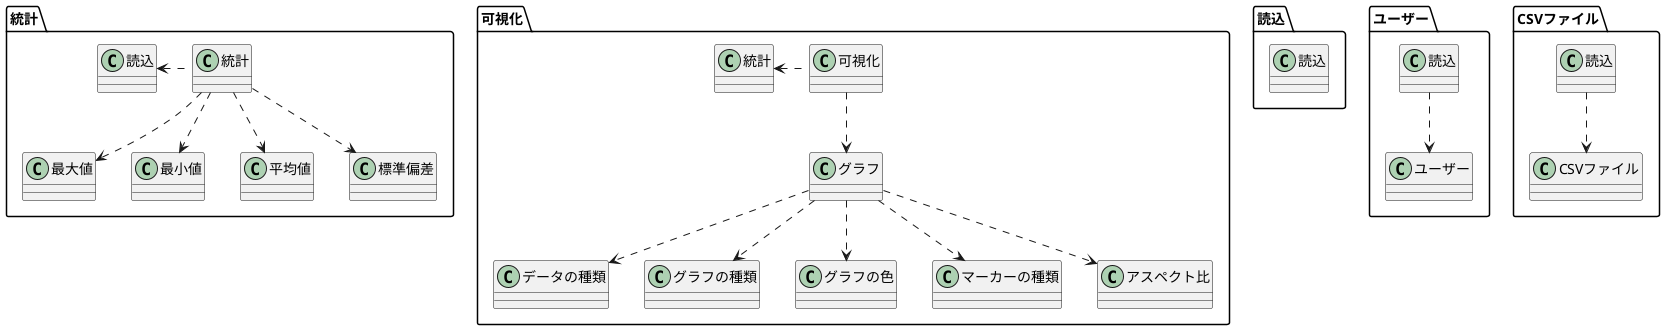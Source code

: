@startuml

package 読込 {
    class 読込
}

package 統計 {
    class 統計
    読込 <. 統計
    統計 ..> 最大値
    統計 ..> 最小値
    統計 ..> 平均値
    統計 ..> 標準偏差
}

package 可視化 {
    class 可視化
    統計 <. 可視化
    可視化 ..> グラフ
    グラフ ..> データの種類
    グラフ ..> グラフの種類
    グラフ ..> グラフの色
    グラフ ..> マーカーの種類
    グラフ ..> アスペクト比
}

package ユーザー {
    class ユーザー
    読込 ..> ユーザー
}

package CSVファイル {
    class CSVファイル
    読込 ..> CSVファイル
}

@enduml
